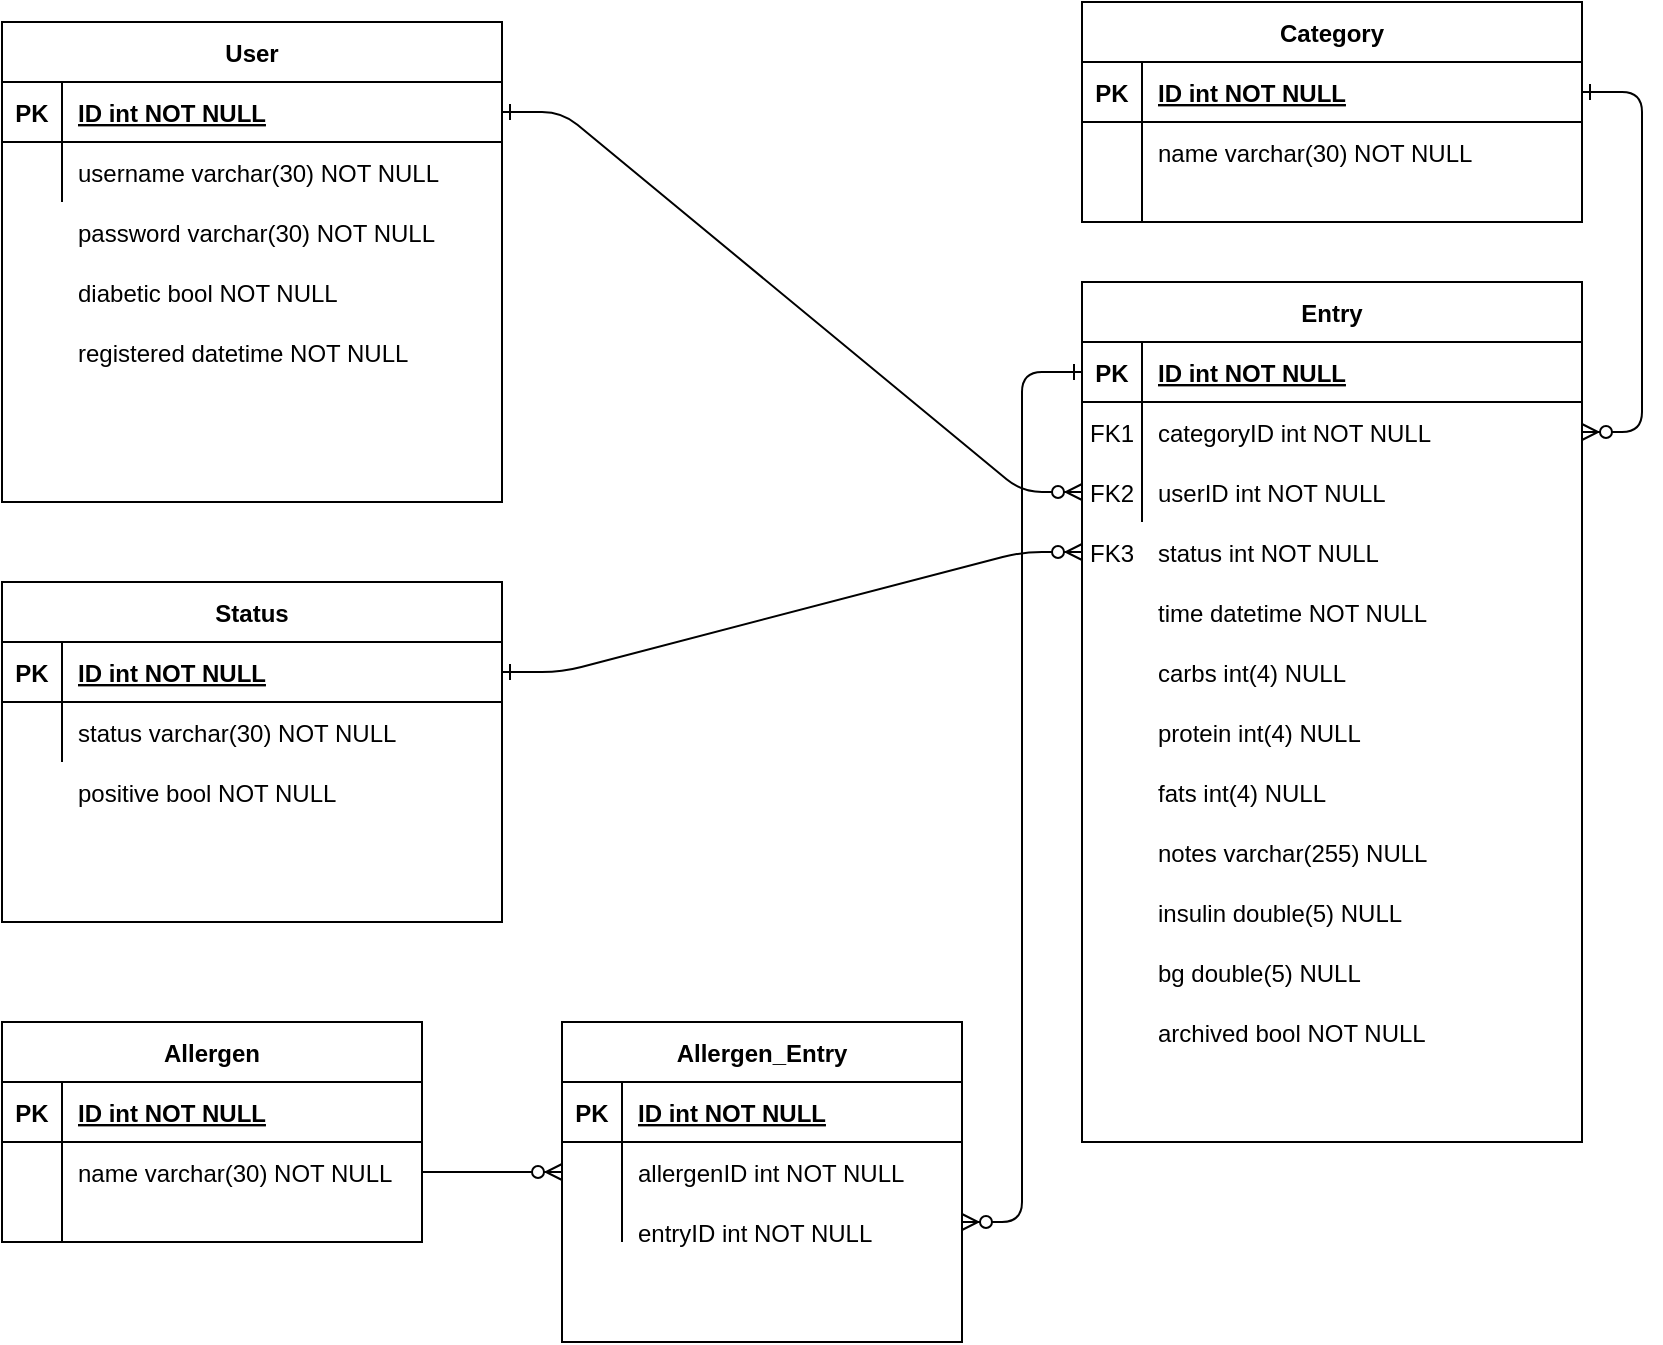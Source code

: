 <mxfile version="13.7.9" type="device"><diagram id="R2lEEEUBdFMjLlhIrx00" name="Page-1"><mxGraphModel dx="781" dy="1175" grid="1" gridSize="10" guides="1" tooltips="1" connect="1" arrows="1" fold="1" page="1" pageScale="1" pageWidth="850" pageHeight="1100" math="0" shadow="0" extFonts="Permanent Marker^https://fonts.googleapis.com/css?family=Permanent+Marker"><root><mxCell id="0"/><mxCell id="1" parent="0"/><mxCell id="C-vyLk0tnHw3VtMMgP7b-1" value="" style="edgeStyle=entityRelationEdgeStyle;endArrow=ERzeroToMany;startArrow=ERone;endFill=1;startFill=0;" parent="1" source="C-vyLk0tnHw3VtMMgP7b-24" target="C-vyLk0tnHw3VtMMgP7b-20" edge="1"><mxGeometry width="100" height="100" relative="1" as="geometry"><mxPoint x="340" y="720" as="sourcePoint"/><mxPoint x="330" y="225" as="targetPoint"/></mxGeometry></mxCell><mxCell id="C-vyLk0tnHw3VtMMgP7b-12" value="" style="edgeStyle=entityRelationEdgeStyle;endArrow=ERzeroToMany;startArrow=ERone;endFill=1;startFill=0;" parent="1" source="C-vyLk0tnHw3VtMMgP7b-3" target="C-vyLk0tnHw3VtMMgP7b-17" edge="1"><mxGeometry width="100" height="100" relative="1" as="geometry"><mxPoint x="570" y="180" as="sourcePoint"/><mxPoint x="630" y="205" as="targetPoint"/></mxGeometry></mxCell><mxCell id="C-vyLk0tnHw3VtMMgP7b-23" value="User" style="shape=table;startSize=30;container=1;collapsible=1;childLayout=tableLayout;fixedRows=1;rowLines=0;fontStyle=1;align=center;resizeLast=1;" parent="1" vertex="1"><mxGeometry x="20" y="60" width="250" height="240" as="geometry"/></mxCell><mxCell id="C-vyLk0tnHw3VtMMgP7b-24" value="" style="shape=partialRectangle;collapsible=0;dropTarget=0;pointerEvents=0;fillColor=none;points=[[0,0.5],[1,0.5]];portConstraint=eastwest;top=0;left=0;right=0;bottom=1;" parent="C-vyLk0tnHw3VtMMgP7b-23" vertex="1"><mxGeometry y="30" width="250" height="30" as="geometry"/></mxCell><mxCell id="C-vyLk0tnHw3VtMMgP7b-25" value="PK" style="shape=partialRectangle;overflow=hidden;connectable=0;fillColor=none;top=0;left=0;bottom=0;right=0;fontStyle=1;" parent="C-vyLk0tnHw3VtMMgP7b-24" vertex="1"><mxGeometry width="30" height="30" as="geometry"/></mxCell><mxCell id="C-vyLk0tnHw3VtMMgP7b-26" value="ID int NOT NULL " style="shape=partialRectangle;overflow=hidden;connectable=0;fillColor=none;top=0;left=0;bottom=0;right=0;align=left;spacingLeft=6;fontStyle=5;" parent="C-vyLk0tnHw3VtMMgP7b-24" vertex="1"><mxGeometry x="30" width="220" height="30" as="geometry"/></mxCell><mxCell id="C-vyLk0tnHw3VtMMgP7b-27" value="" style="shape=partialRectangle;collapsible=0;dropTarget=0;pointerEvents=0;fillColor=none;points=[[0,0.5],[1,0.5]];portConstraint=eastwest;top=0;left=0;right=0;bottom=0;" parent="C-vyLk0tnHw3VtMMgP7b-23" vertex="1"><mxGeometry y="60" width="250" height="30" as="geometry"/></mxCell><mxCell id="C-vyLk0tnHw3VtMMgP7b-28" value="" style="shape=partialRectangle;overflow=hidden;connectable=0;fillColor=none;top=0;left=0;bottom=0;right=0;" parent="C-vyLk0tnHw3VtMMgP7b-27" vertex="1"><mxGeometry width="30" height="30" as="geometry"/></mxCell><mxCell id="C-vyLk0tnHw3VtMMgP7b-29" value="username varchar(30) NOT NULL" style="shape=partialRectangle;overflow=hidden;connectable=0;fillColor=none;top=0;left=0;bottom=0;right=0;align=left;spacingLeft=6;" parent="C-vyLk0tnHw3VtMMgP7b-27" vertex="1"><mxGeometry x="30" width="220" height="30" as="geometry"/></mxCell><mxCell id="nGtMgTQXOZWTEj7MNTiF-19" value="" style="shape=partialRectangle;collapsible=0;dropTarget=0;pointerEvents=0;fillColor=none;points=[[0,0.5],[1,0.5]];portConstraint=eastwest;top=0;left=0;right=0;bottom=0;" vertex="1" parent="1"><mxGeometry x="560" y="370" width="250" height="30" as="geometry"/></mxCell><mxCell id="nGtMgTQXOZWTEj7MNTiF-21" value="carbs int(4) NULL" style="shape=partialRectangle;overflow=hidden;connectable=0;fillColor=none;top=0;left=0;bottom=0;right=0;align=left;spacingLeft=6;" vertex="1" parent="nGtMgTQXOZWTEj7MNTiF-19"><mxGeometry x="30" width="220" height="30" as="geometry"/></mxCell><mxCell id="nGtMgTQXOZWTEj7MNTiF-22" value="" style="shape=partialRectangle;collapsible=0;dropTarget=0;pointerEvents=0;fillColor=none;points=[[0,0.5],[1,0.5]];portConstraint=eastwest;top=0;left=0;right=0;bottom=0;" vertex="1" parent="1"><mxGeometry x="560" y="400" width="250" height="30" as="geometry"/></mxCell><mxCell id="nGtMgTQXOZWTEj7MNTiF-23" value="protein int(4) NULL" style="shape=partialRectangle;overflow=hidden;connectable=0;fillColor=none;top=0;left=0;bottom=0;right=0;align=left;spacingLeft=6;" vertex="1" parent="nGtMgTQXOZWTEj7MNTiF-22"><mxGeometry x="30" width="220" height="30" as="geometry"/></mxCell><mxCell id="nGtMgTQXOZWTEj7MNTiF-24" value="" style="shape=partialRectangle;collapsible=0;dropTarget=0;pointerEvents=0;fillColor=none;points=[[0,0.5],[1,0.5]];portConstraint=eastwest;top=0;left=0;right=0;bottom=0;" vertex="1" parent="1"><mxGeometry x="560" y="430" width="250" height="30" as="geometry"/></mxCell><mxCell id="nGtMgTQXOZWTEj7MNTiF-25" value="fats int(4) NULL" style="shape=partialRectangle;overflow=hidden;connectable=0;fillColor=none;top=0;left=0;bottom=0;right=0;align=left;spacingLeft=6;" vertex="1" parent="nGtMgTQXOZWTEj7MNTiF-24"><mxGeometry x="30" width="220" height="30" as="geometry"/></mxCell><mxCell id="nGtMgTQXOZWTEj7MNTiF-26" value="" style="shape=partialRectangle;collapsible=0;dropTarget=0;pointerEvents=0;fillColor=none;points=[[0,0.5],[1,0.5]];portConstraint=eastwest;top=0;left=0;right=0;bottom=0;" vertex="1" parent="1"><mxGeometry x="560" y="340" width="250" height="30" as="geometry"/></mxCell><mxCell id="nGtMgTQXOZWTEj7MNTiF-27" value="time datetime NOT NULL" style="shape=partialRectangle;overflow=hidden;connectable=0;fillColor=none;top=0;left=0;bottom=0;right=0;align=left;spacingLeft=6;" vertex="1" parent="nGtMgTQXOZWTEj7MNTiF-26"><mxGeometry x="30" width="220" height="30" as="geometry"/></mxCell><mxCell id="nGtMgTQXOZWTEj7MNTiF-28" value="" style="shape=partialRectangle;collapsible=0;dropTarget=0;pointerEvents=0;fillColor=none;points=[[0,0.5],[1,0.5]];portConstraint=eastwest;top=0;left=0;right=0;bottom=0;" vertex="1" parent="1"><mxGeometry x="560" y="460" width="250" height="30" as="geometry"/></mxCell><mxCell id="nGtMgTQXOZWTEj7MNTiF-29" value="notes varchar(255) NULL" style="shape=partialRectangle;overflow=hidden;connectable=0;fillColor=none;top=0;left=0;bottom=0;right=0;align=left;spacingLeft=6;" vertex="1" parent="nGtMgTQXOZWTEj7MNTiF-28"><mxGeometry x="30" width="220" height="30" as="geometry"/></mxCell><mxCell id="nGtMgTQXOZWTEj7MNTiF-30" value="" style="shape=partialRectangle;collapsible=0;dropTarget=0;pointerEvents=0;fillColor=none;points=[[0,0.5],[1,0.5]];portConstraint=eastwest;top=0;left=0;right=0;bottom=0;" vertex="1" parent="1"><mxGeometry x="560" y="310" width="250" height="30" as="geometry"/></mxCell><mxCell id="nGtMgTQXOZWTEj7MNTiF-31" value="status int NOT NULL" style="shape=partialRectangle;overflow=hidden;connectable=0;fillColor=none;top=0;left=0;bottom=0;right=0;align=left;spacingLeft=6;" vertex="1" parent="nGtMgTQXOZWTEj7MNTiF-30"><mxGeometry x="30" width="220" height="30" as="geometry"/></mxCell><mxCell id="nGtMgTQXOZWTEj7MNTiF-32" value="FK3" style="shape=partialRectangle;overflow=hidden;connectable=0;fillColor=none;top=0;left=0;bottom=0;right=0;" vertex="1" parent="1"><mxGeometry x="560" y="310" width="30" height="30" as="geometry"/></mxCell><mxCell id="nGtMgTQXOZWTEj7MNTiF-40" value="" style="edgeStyle=entityRelationEdgeStyle;fontSize=12;html=1;endArrow=ERzeroToMany;endFill=1;startArrow=ERone;startFill=0;exitX=1;exitY=0.5;exitDx=0;exitDy=0;" edge="1" parent="1" source="nGtMgTQXOZWTEj7MNTiF-34"><mxGeometry width="100" height="100" relative="1" as="geometry"><mxPoint x="260" y="324.5" as="sourcePoint"/><mxPoint x="560" y="325" as="targetPoint"/></mxGeometry></mxCell><mxCell id="nGtMgTQXOZWTEj7MNTiF-41" value="" style="shape=partialRectangle;collapsible=0;dropTarget=0;pointerEvents=0;fillColor=none;points=[[0,0.5],[1,0.5]];portConstraint=eastwest;top=0;left=0;right=0;bottom=0;" vertex="1" parent="1"><mxGeometry x="560" y="490" width="250" height="30" as="geometry"/></mxCell><mxCell id="nGtMgTQXOZWTEj7MNTiF-42" value="insulin double(5) NULL" style="shape=partialRectangle;overflow=hidden;connectable=0;fillColor=none;top=0;left=0;bottom=0;right=0;align=left;spacingLeft=6;" vertex="1" parent="nGtMgTQXOZWTEj7MNTiF-41"><mxGeometry x="30" width="220" height="30" as="geometry"/></mxCell><mxCell id="nGtMgTQXOZWTEj7MNTiF-43" value="" style="shape=partialRectangle;collapsible=0;dropTarget=0;pointerEvents=0;fillColor=none;points=[[0,0.5],[1,0.5]];portConstraint=eastwest;top=0;left=0;right=0;bottom=0;" vertex="1" parent="1"><mxGeometry x="560" y="520" width="250" height="30" as="geometry"/></mxCell><mxCell id="nGtMgTQXOZWTEj7MNTiF-44" value="bg double(5) NULL" style="shape=partialRectangle;overflow=hidden;connectable=0;fillColor=none;top=0;left=0;bottom=0;right=0;align=left;spacingLeft=6;" vertex="1" parent="nGtMgTQXOZWTEj7MNTiF-43"><mxGeometry x="30" width="220" height="30" as="geometry"/></mxCell><mxCell id="nGtMgTQXOZWTEj7MNTiF-45" value="password varchar(30) NOT NULL" style="shape=partialRectangle;overflow=hidden;connectable=0;fillColor=none;top=0;left=0;bottom=0;right=0;align=left;spacingLeft=6;" vertex="1" parent="1"><mxGeometry x="50" y="150" width="220" height="30" as="geometry"/></mxCell><mxCell id="nGtMgTQXOZWTEj7MNTiF-46" value="diabetic bool NOT NULL" style="shape=partialRectangle;overflow=hidden;connectable=0;fillColor=none;top=0;left=0;bottom=0;right=0;align=left;spacingLeft=6;" vertex="1" parent="1"><mxGeometry x="50" y="180" width="220" height="30" as="geometry"/></mxCell><mxCell id="nGtMgTQXOZWTEj7MNTiF-47" value="registered datetime NOT NULL" style="shape=partialRectangle;overflow=hidden;connectable=0;fillColor=none;top=0;left=0;bottom=0;right=0;align=left;spacingLeft=6;" vertex="1" parent="1"><mxGeometry x="50" y="210" width="220" height="30" as="geometry"/></mxCell><mxCell id="nGtMgTQXOZWTEj7MNTiF-48" value="" style="shape=partialRectangle;collapsible=0;dropTarget=0;pointerEvents=0;fillColor=none;points=[[0,0.5],[1,0.5]];portConstraint=eastwest;top=0;left=0;right=0;bottom=0;" vertex="1" parent="1"><mxGeometry x="560" y="550" width="250" height="30" as="geometry"/></mxCell><mxCell id="nGtMgTQXOZWTEj7MNTiF-49" value="archived bool NOT NULL" style="shape=partialRectangle;overflow=hidden;connectable=0;fillColor=none;top=0;left=0;bottom=0;right=0;align=left;spacingLeft=6;" vertex="1" parent="nGtMgTQXOZWTEj7MNTiF-48"><mxGeometry x="30" width="220" height="30" as="geometry"/></mxCell><mxCell id="nGtMgTQXOZWTEj7MNTiF-33" value="Status" style="shape=table;startSize=30;container=1;collapsible=1;childLayout=tableLayout;fixedRows=1;rowLines=0;fontStyle=1;align=center;resizeLast=1;" vertex="1" parent="1"><mxGeometry x="20" y="340" width="250" height="170" as="geometry"/></mxCell><mxCell id="nGtMgTQXOZWTEj7MNTiF-34" value="" style="shape=partialRectangle;collapsible=0;dropTarget=0;pointerEvents=0;fillColor=none;points=[[0,0.5],[1,0.5]];portConstraint=eastwest;top=0;left=0;right=0;bottom=1;" vertex="1" parent="nGtMgTQXOZWTEj7MNTiF-33"><mxGeometry y="30" width="250" height="30" as="geometry"/></mxCell><mxCell id="nGtMgTQXOZWTEj7MNTiF-35" value="PK" style="shape=partialRectangle;overflow=hidden;connectable=0;fillColor=none;top=0;left=0;bottom=0;right=0;fontStyle=1;" vertex="1" parent="nGtMgTQXOZWTEj7MNTiF-34"><mxGeometry width="30" height="30" as="geometry"/></mxCell><mxCell id="nGtMgTQXOZWTEj7MNTiF-36" value="ID int NOT NULL " style="shape=partialRectangle;overflow=hidden;connectable=0;fillColor=none;top=0;left=0;bottom=0;right=0;align=left;spacingLeft=6;fontStyle=5;" vertex="1" parent="nGtMgTQXOZWTEj7MNTiF-34"><mxGeometry x="30" width="220" height="30" as="geometry"/></mxCell><mxCell id="nGtMgTQXOZWTEj7MNTiF-37" value="" style="shape=partialRectangle;collapsible=0;dropTarget=0;pointerEvents=0;fillColor=none;points=[[0,0.5],[1,0.5]];portConstraint=eastwest;top=0;left=0;right=0;bottom=0;" vertex="1" parent="nGtMgTQXOZWTEj7MNTiF-33"><mxGeometry y="60" width="250" height="30" as="geometry"/></mxCell><mxCell id="nGtMgTQXOZWTEj7MNTiF-38" value="" style="shape=partialRectangle;overflow=hidden;connectable=0;fillColor=none;top=0;left=0;bottom=0;right=0;" vertex="1" parent="nGtMgTQXOZWTEj7MNTiF-37"><mxGeometry width="30" height="30" as="geometry"/></mxCell><mxCell id="nGtMgTQXOZWTEj7MNTiF-39" value="status varchar(30) NOT NULL" style="shape=partialRectangle;overflow=hidden;connectable=0;fillColor=none;top=0;left=0;bottom=0;right=0;align=left;spacingLeft=6;" vertex="1" parent="nGtMgTQXOZWTEj7MNTiF-37"><mxGeometry x="30" width="220" height="30" as="geometry"/></mxCell><mxCell id="nGtMgTQXOZWTEj7MNTiF-50" value="positive bool NOT NULL" style="shape=partialRectangle;overflow=hidden;connectable=0;fillColor=none;top=0;left=0;bottom=0;right=0;align=left;spacingLeft=6;" vertex="1" parent="1"><mxGeometry x="50" y="430" width="220" height="30" as="geometry"/></mxCell><mxCell id="nGtMgTQXOZWTEj7MNTiF-51" value="Allergen" style="shape=table;startSize=30;container=1;collapsible=1;childLayout=tableLayout;fixedRows=1;rowLines=0;fontStyle=1;align=center;resizeLast=1;" vertex="1" parent="1"><mxGeometry x="20" y="560" width="210" height="110" as="geometry"/></mxCell><mxCell id="nGtMgTQXOZWTEj7MNTiF-52" value="" style="shape=partialRectangle;collapsible=0;dropTarget=0;pointerEvents=0;fillColor=none;points=[[0,0.5],[1,0.5]];portConstraint=eastwest;top=0;left=0;right=0;bottom=1;" vertex="1" parent="nGtMgTQXOZWTEj7MNTiF-51"><mxGeometry y="30" width="210" height="30" as="geometry"/></mxCell><mxCell id="nGtMgTQXOZWTEj7MNTiF-53" value="PK" style="shape=partialRectangle;overflow=hidden;connectable=0;fillColor=none;top=0;left=0;bottom=0;right=0;fontStyle=1;" vertex="1" parent="nGtMgTQXOZWTEj7MNTiF-52"><mxGeometry width="30" height="30" as="geometry"/></mxCell><mxCell id="nGtMgTQXOZWTEj7MNTiF-54" value="ID int NOT NULL " style="shape=partialRectangle;overflow=hidden;connectable=0;fillColor=none;top=0;left=0;bottom=0;right=0;align=left;spacingLeft=6;fontStyle=5;" vertex="1" parent="nGtMgTQXOZWTEj7MNTiF-52"><mxGeometry x="30" width="180" height="30" as="geometry"/></mxCell><mxCell id="nGtMgTQXOZWTEj7MNTiF-55" value="" style="shape=partialRectangle;collapsible=0;dropTarget=0;pointerEvents=0;fillColor=none;points=[[0,0.5],[1,0.5]];portConstraint=eastwest;top=0;left=0;right=0;bottom=0;" vertex="1" parent="nGtMgTQXOZWTEj7MNTiF-51"><mxGeometry y="60" width="210" height="30" as="geometry"/></mxCell><mxCell id="nGtMgTQXOZWTEj7MNTiF-56" value="" style="shape=partialRectangle;overflow=hidden;connectable=0;fillColor=none;top=0;left=0;bottom=0;right=0;" vertex="1" parent="nGtMgTQXOZWTEj7MNTiF-55"><mxGeometry width="30" height="30" as="geometry"/></mxCell><mxCell id="nGtMgTQXOZWTEj7MNTiF-57" value="name varchar(30) NOT NULL" style="shape=partialRectangle;overflow=hidden;connectable=0;fillColor=none;top=0;left=0;bottom=0;right=0;align=left;spacingLeft=6;" vertex="1" parent="nGtMgTQXOZWTEj7MNTiF-55"><mxGeometry x="30" width="180" height="30" as="geometry"/></mxCell><mxCell id="nGtMgTQXOZWTEj7MNTiF-58" value="" style="shape=partialRectangle;collapsible=0;dropTarget=0;pointerEvents=0;fillColor=none;points=[[0,0.5],[1,0.5]];portConstraint=eastwest;top=0;left=0;right=0;bottom=0;" vertex="1" parent="nGtMgTQXOZWTEj7MNTiF-51"><mxGeometry y="90" width="210" height="20" as="geometry"/></mxCell><mxCell id="nGtMgTQXOZWTEj7MNTiF-59" value="" style="shape=partialRectangle;overflow=hidden;connectable=0;fillColor=none;top=0;left=0;bottom=0;right=0;" vertex="1" parent="nGtMgTQXOZWTEj7MNTiF-58"><mxGeometry width="30" height="20" as="geometry"/></mxCell><mxCell id="nGtMgTQXOZWTEj7MNTiF-60" value="" style="shape=partialRectangle;overflow=hidden;connectable=0;fillColor=none;top=0;left=0;bottom=0;right=0;align=left;spacingLeft=6;" vertex="1" parent="nGtMgTQXOZWTEj7MNTiF-58"><mxGeometry x="30" width="180" height="20" as="geometry"/></mxCell><mxCell id="C-vyLk0tnHw3VtMMgP7b-2" value="Category" style="shape=table;startSize=30;container=1;collapsible=1;childLayout=tableLayout;fixedRows=1;rowLines=0;fontStyle=1;align=center;resizeLast=1;" parent="1" vertex="1"><mxGeometry x="560" y="50" width="250" height="110" as="geometry"/></mxCell><mxCell id="C-vyLk0tnHw3VtMMgP7b-3" value="" style="shape=partialRectangle;collapsible=0;dropTarget=0;pointerEvents=0;fillColor=none;points=[[0,0.5],[1,0.5]];portConstraint=eastwest;top=0;left=0;right=0;bottom=1;" parent="C-vyLk0tnHw3VtMMgP7b-2" vertex="1"><mxGeometry y="30" width="250" height="30" as="geometry"/></mxCell><mxCell id="C-vyLk0tnHw3VtMMgP7b-4" value="PK" style="shape=partialRectangle;overflow=hidden;connectable=0;fillColor=none;top=0;left=0;bottom=0;right=0;fontStyle=1;" parent="C-vyLk0tnHw3VtMMgP7b-3" vertex="1"><mxGeometry width="30" height="30" as="geometry"/></mxCell><mxCell id="C-vyLk0tnHw3VtMMgP7b-5" value="ID int NOT NULL " style="shape=partialRectangle;overflow=hidden;connectable=0;fillColor=none;top=0;left=0;bottom=0;right=0;align=left;spacingLeft=6;fontStyle=5;" parent="C-vyLk0tnHw3VtMMgP7b-3" vertex="1"><mxGeometry x="30" width="220" height="30" as="geometry"/></mxCell><mxCell id="nGtMgTQXOZWTEj7MNTiF-11" value="" style="shape=partialRectangle;collapsible=0;dropTarget=0;pointerEvents=0;fillColor=none;points=[[0,0.5],[1,0.5]];portConstraint=eastwest;top=0;left=0;right=0;bottom=0;" vertex="1" parent="C-vyLk0tnHw3VtMMgP7b-2"><mxGeometry y="60" width="250" height="30" as="geometry"/></mxCell><mxCell id="nGtMgTQXOZWTEj7MNTiF-12" value="" style="shape=partialRectangle;overflow=hidden;connectable=0;fillColor=none;top=0;left=0;bottom=0;right=0;" vertex="1" parent="nGtMgTQXOZWTEj7MNTiF-11"><mxGeometry width="30" height="30" as="geometry"/></mxCell><mxCell id="nGtMgTQXOZWTEj7MNTiF-13" value="name varchar(30) NOT NULL" style="shape=partialRectangle;overflow=hidden;connectable=0;fillColor=none;top=0;left=0;bottom=0;right=0;align=left;spacingLeft=6;" vertex="1" parent="nGtMgTQXOZWTEj7MNTiF-11"><mxGeometry x="30" width="220" height="30" as="geometry"/></mxCell><mxCell id="C-vyLk0tnHw3VtMMgP7b-9" value="" style="shape=partialRectangle;collapsible=0;dropTarget=0;pointerEvents=0;fillColor=none;points=[[0,0.5],[1,0.5]];portConstraint=eastwest;top=0;left=0;right=0;bottom=0;" parent="C-vyLk0tnHw3VtMMgP7b-2" vertex="1"><mxGeometry y="90" width="250" height="20" as="geometry"/></mxCell><mxCell id="C-vyLk0tnHw3VtMMgP7b-10" value="" style="shape=partialRectangle;overflow=hidden;connectable=0;fillColor=none;top=0;left=0;bottom=0;right=0;" parent="C-vyLk0tnHw3VtMMgP7b-9" vertex="1"><mxGeometry width="30" height="20" as="geometry"/></mxCell><mxCell id="C-vyLk0tnHw3VtMMgP7b-11" value="" style="shape=partialRectangle;overflow=hidden;connectable=0;fillColor=none;top=0;left=0;bottom=0;right=0;align=left;spacingLeft=6;" parent="C-vyLk0tnHw3VtMMgP7b-9" vertex="1"><mxGeometry x="30" width="220" height="20" as="geometry"/></mxCell><mxCell id="C-vyLk0tnHw3VtMMgP7b-13" value="Entry" style="shape=table;startSize=30;container=1;collapsible=1;childLayout=tableLayout;fixedRows=1;rowLines=0;fontStyle=1;align=center;resizeLast=1;" parent="1" vertex="1"><mxGeometry x="560" y="190" width="250" height="430" as="geometry"/></mxCell><mxCell id="C-vyLk0tnHw3VtMMgP7b-14" value="" style="shape=partialRectangle;collapsible=0;dropTarget=0;pointerEvents=0;fillColor=none;points=[[0,0.5],[1,0.5]];portConstraint=eastwest;top=0;left=0;right=0;bottom=1;" parent="C-vyLk0tnHw3VtMMgP7b-13" vertex="1"><mxGeometry y="30" width="250" height="30" as="geometry"/></mxCell><mxCell id="C-vyLk0tnHw3VtMMgP7b-15" value="PK" style="shape=partialRectangle;overflow=hidden;connectable=0;fillColor=none;top=0;left=0;bottom=0;right=0;fontStyle=1;" parent="C-vyLk0tnHw3VtMMgP7b-14" vertex="1"><mxGeometry width="30" height="30" as="geometry"/></mxCell><mxCell id="C-vyLk0tnHw3VtMMgP7b-16" value="ID int NOT NULL " style="shape=partialRectangle;overflow=hidden;connectable=0;fillColor=none;top=0;left=0;bottom=0;right=0;align=left;spacingLeft=6;fontStyle=5;" parent="C-vyLk0tnHw3VtMMgP7b-14" vertex="1"><mxGeometry x="30" width="220" height="30" as="geometry"/></mxCell><mxCell id="C-vyLk0tnHw3VtMMgP7b-17" value="" style="shape=partialRectangle;collapsible=0;dropTarget=0;pointerEvents=0;fillColor=none;points=[[0,0.5],[1,0.5]];portConstraint=eastwest;top=0;left=0;right=0;bottom=0;" parent="C-vyLk0tnHw3VtMMgP7b-13" vertex="1"><mxGeometry y="60" width="250" height="30" as="geometry"/></mxCell><mxCell id="C-vyLk0tnHw3VtMMgP7b-18" value="FK1" style="shape=partialRectangle;overflow=hidden;connectable=0;fillColor=none;top=0;left=0;bottom=0;right=0;" parent="C-vyLk0tnHw3VtMMgP7b-17" vertex="1"><mxGeometry width="30" height="30" as="geometry"/></mxCell><mxCell id="C-vyLk0tnHw3VtMMgP7b-19" value="categoryID int NOT NULL" style="shape=partialRectangle;overflow=hidden;connectable=0;fillColor=none;top=0;left=0;bottom=0;right=0;align=left;spacingLeft=6;" parent="C-vyLk0tnHw3VtMMgP7b-17" vertex="1"><mxGeometry x="30" width="220" height="30" as="geometry"/></mxCell><mxCell id="C-vyLk0tnHw3VtMMgP7b-20" value="" style="shape=partialRectangle;collapsible=0;dropTarget=0;pointerEvents=0;fillColor=none;points=[[0,0.5],[1,0.5]];portConstraint=eastwest;top=0;left=0;right=0;bottom=0;" parent="C-vyLk0tnHw3VtMMgP7b-13" vertex="1"><mxGeometry y="90" width="250" height="30" as="geometry"/></mxCell><mxCell id="C-vyLk0tnHw3VtMMgP7b-21" value="FK2" style="shape=partialRectangle;overflow=hidden;connectable=0;fillColor=none;top=0;left=0;bottom=0;right=0;" parent="C-vyLk0tnHw3VtMMgP7b-20" vertex="1"><mxGeometry width="30" height="30" as="geometry"/></mxCell><mxCell id="C-vyLk0tnHw3VtMMgP7b-22" value="userID int NOT NULL" style="shape=partialRectangle;overflow=hidden;connectable=0;fillColor=none;top=0;left=0;bottom=0;right=0;align=left;spacingLeft=6;" parent="C-vyLk0tnHw3VtMMgP7b-20" vertex="1"><mxGeometry x="30" width="220" height="30" as="geometry"/></mxCell><mxCell id="nGtMgTQXOZWTEj7MNTiF-63" value="Allergen_Entry" style="shape=table;startSize=30;container=1;collapsible=1;childLayout=tableLayout;fixedRows=1;rowLines=0;fontStyle=1;align=center;resizeLast=1;" vertex="1" parent="1"><mxGeometry x="300" y="560" width="200" height="160" as="geometry"/></mxCell><mxCell id="nGtMgTQXOZWTEj7MNTiF-64" value="" style="shape=partialRectangle;collapsible=0;dropTarget=0;pointerEvents=0;fillColor=none;points=[[0,0.5],[1,0.5]];portConstraint=eastwest;top=0;left=0;right=0;bottom=1;" vertex="1" parent="nGtMgTQXOZWTEj7MNTiF-63"><mxGeometry y="30" width="200" height="30" as="geometry"/></mxCell><mxCell id="nGtMgTQXOZWTEj7MNTiF-65" value="PK" style="shape=partialRectangle;overflow=hidden;connectable=0;fillColor=none;top=0;left=0;bottom=0;right=0;fontStyle=1;" vertex="1" parent="nGtMgTQXOZWTEj7MNTiF-64"><mxGeometry width="30" height="30" as="geometry"/></mxCell><mxCell id="nGtMgTQXOZWTEj7MNTiF-66" value="ID int NOT NULL " style="shape=partialRectangle;overflow=hidden;connectable=0;fillColor=none;top=0;left=0;bottom=0;right=0;align=left;spacingLeft=6;fontStyle=5;" vertex="1" parent="nGtMgTQXOZWTEj7MNTiF-64"><mxGeometry x="30" width="170" height="30" as="geometry"/></mxCell><mxCell id="nGtMgTQXOZWTEj7MNTiF-67" value="" style="shape=partialRectangle;collapsible=0;dropTarget=0;pointerEvents=0;fillColor=none;points=[[0,0.5],[1,0.5]];portConstraint=eastwest;top=0;left=0;right=0;bottom=0;" vertex="1" parent="nGtMgTQXOZWTEj7MNTiF-63"><mxGeometry y="60" width="200" height="30" as="geometry"/></mxCell><mxCell id="nGtMgTQXOZWTEj7MNTiF-68" value="" style="shape=partialRectangle;overflow=hidden;connectable=0;fillColor=none;top=0;left=0;bottom=0;right=0;" vertex="1" parent="nGtMgTQXOZWTEj7MNTiF-67"><mxGeometry width="30" height="30" as="geometry"/></mxCell><mxCell id="nGtMgTQXOZWTEj7MNTiF-69" value="allergenID int NOT NULL" style="shape=partialRectangle;overflow=hidden;connectable=0;fillColor=none;top=0;left=0;bottom=0;right=0;align=left;spacingLeft=6;" vertex="1" parent="nGtMgTQXOZWTEj7MNTiF-67"><mxGeometry x="30" width="170" height="30" as="geometry"/></mxCell><mxCell id="nGtMgTQXOZWTEj7MNTiF-70" value="" style="shape=partialRectangle;collapsible=0;dropTarget=0;pointerEvents=0;fillColor=none;points=[[0,0.5],[1,0.5]];portConstraint=eastwest;top=0;left=0;right=0;bottom=0;" vertex="1" parent="nGtMgTQXOZWTEj7MNTiF-63"><mxGeometry y="90" width="200" height="20" as="geometry"/></mxCell><mxCell id="nGtMgTQXOZWTEj7MNTiF-71" value="" style="shape=partialRectangle;overflow=hidden;connectable=0;fillColor=none;top=0;left=0;bottom=0;right=0;" vertex="1" parent="nGtMgTQXOZWTEj7MNTiF-70"><mxGeometry width="30" height="20" as="geometry"/></mxCell><mxCell id="nGtMgTQXOZWTEj7MNTiF-72" value="" style="shape=partialRectangle;overflow=hidden;connectable=0;fillColor=none;top=0;left=0;bottom=0;right=0;align=left;spacingLeft=6;" vertex="1" parent="nGtMgTQXOZWTEj7MNTiF-70"><mxGeometry x="30" width="170" height="20" as="geometry"/></mxCell><mxCell id="nGtMgTQXOZWTEj7MNTiF-73" value="entryID int NOT NULL" style="shape=partialRectangle;overflow=hidden;connectable=0;fillColor=none;top=0;left=0;bottom=0;right=0;align=left;spacingLeft=6;" vertex="1" parent="1"><mxGeometry x="330" y="650" width="170" height="30" as="geometry"/></mxCell><mxCell id="nGtMgTQXOZWTEj7MNTiF-74" value="" style="edgeStyle=entityRelationEdgeStyle;fontSize=12;html=1;endArrow=ERone;endFill=0;entryX=0;entryY=0.5;entryDx=0;entryDy=0;startArrow=ERzeroToMany;startFill=1;" edge="1" parent="1" target="C-vyLk0tnHw3VtMMgP7b-14"><mxGeometry width="100" height="100" relative="1" as="geometry"><mxPoint x="500" y="660" as="sourcePoint"/><mxPoint x="510" y="190" as="targetPoint"/></mxGeometry></mxCell><mxCell id="nGtMgTQXOZWTEj7MNTiF-75" value="" style="edgeStyle=entityRelationEdgeStyle;fontSize=12;html=1;endArrow=ERzeroToMany;endFill=1;entryX=0;entryY=0.5;entryDx=0;entryDy=0;exitX=1;exitY=0.5;exitDx=0;exitDy=0;" edge="1" parent="1" source="nGtMgTQXOZWTEj7MNTiF-55" target="nGtMgTQXOZWTEj7MNTiF-67"><mxGeometry width="100" height="100" relative="1" as="geometry"><mxPoint x="230" y="860" as="sourcePoint"/><mxPoint x="330" y="760" as="targetPoint"/></mxGeometry></mxCell></root></mxGraphModel></diagram></mxfile>